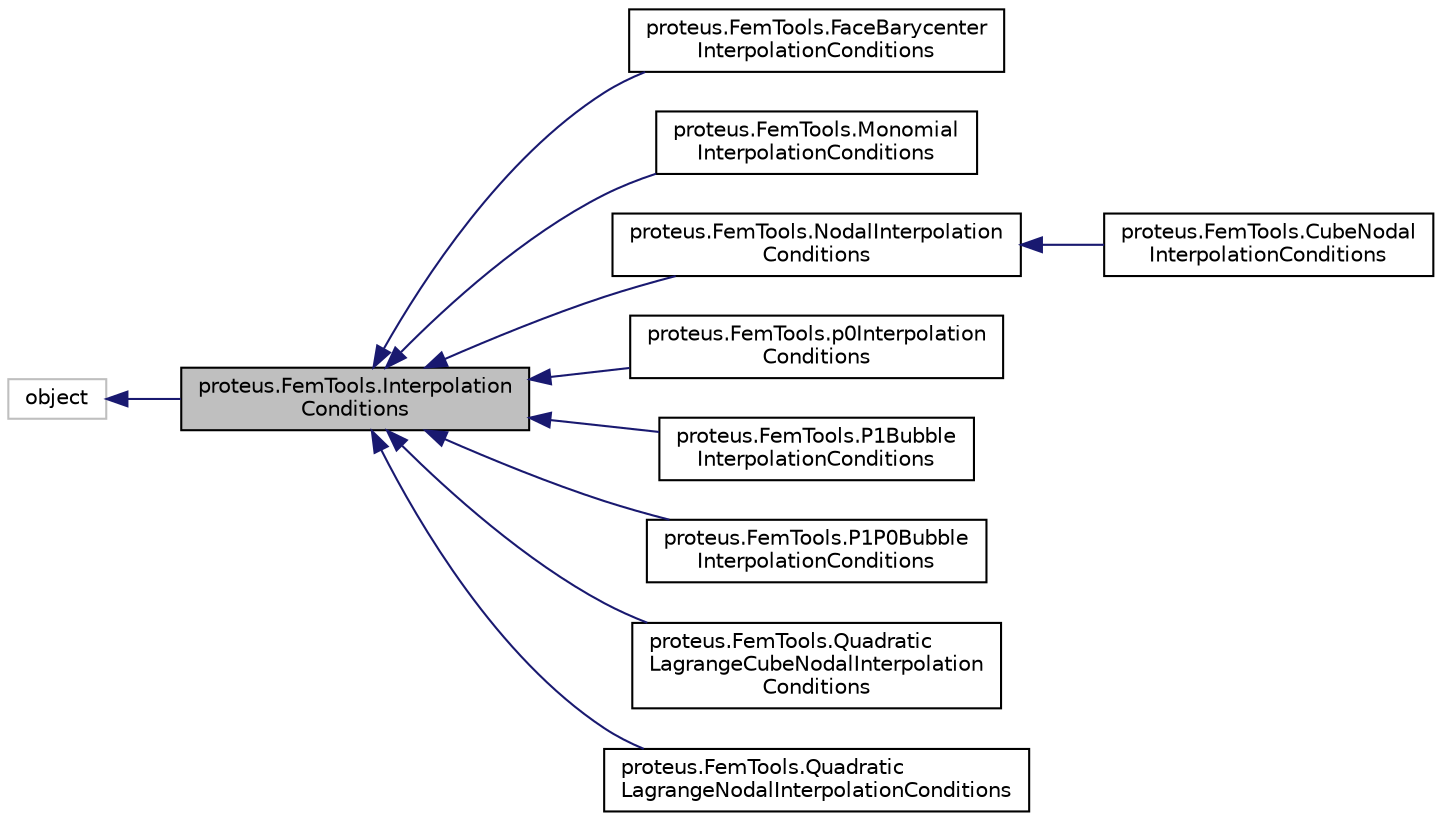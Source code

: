 digraph "proteus.FemTools.InterpolationConditions"
{
 // LATEX_PDF_SIZE
  edge [fontname="Helvetica",fontsize="10",labelfontname="Helvetica",labelfontsize="10"];
  node [fontname="Helvetica",fontsize="10",shape=record];
  rankdir="LR";
  Node1 [label="proteus.FemTools.Interpolation\lConditions",height=0.2,width=0.4,color="black", fillcolor="grey75", style="filled", fontcolor="black",tooltip=" "];
  Node2 -> Node1 [dir="back",color="midnightblue",fontsize="10",style="solid",fontname="Helvetica"];
  Node2 [label="object",height=0.2,width=0.4,color="grey75", fillcolor="white", style="filled",tooltip=" "];
  Node1 -> Node3 [dir="back",color="midnightblue",fontsize="10",style="solid",fontname="Helvetica"];
  Node3 [label="proteus.FemTools.FaceBarycenter\lInterpolationConditions",height=0.2,width=0.4,color="black", fillcolor="white", style="filled",URL="$classproteus_1_1FemTools_1_1FaceBarycenterInterpolationConditions.html",tooltip=" "];
  Node1 -> Node4 [dir="back",color="midnightblue",fontsize="10",style="solid",fontname="Helvetica"];
  Node4 [label="proteus.FemTools.Monomial\lInterpolationConditions",height=0.2,width=0.4,color="black", fillcolor="white", style="filled",URL="$classproteus_1_1FemTools_1_1MonomialInterpolationConditions.html",tooltip=" "];
  Node1 -> Node5 [dir="back",color="midnightblue",fontsize="10",style="solid",fontname="Helvetica"];
  Node5 [label="proteus.FemTools.NodalInterpolation\lConditions",height=0.2,width=0.4,color="black", fillcolor="white", style="filled",URL="$classproteus_1_1FemTools_1_1NodalInterpolationConditions.html",tooltip=" "];
  Node5 -> Node6 [dir="back",color="midnightblue",fontsize="10",style="solid",fontname="Helvetica"];
  Node6 [label="proteus.FemTools.CubeNodal\lInterpolationConditions",height=0.2,width=0.4,color="black", fillcolor="white", style="filled",URL="$classproteus_1_1FemTools_1_1CubeNodalInterpolationConditions.html",tooltip=" "];
  Node1 -> Node7 [dir="back",color="midnightblue",fontsize="10",style="solid",fontname="Helvetica"];
  Node7 [label="proteus.FemTools.p0Interpolation\lConditions",height=0.2,width=0.4,color="black", fillcolor="white", style="filled",URL="$classproteus_1_1FemTools_1_1p0InterpolationConditions.html",tooltip=" "];
  Node1 -> Node8 [dir="back",color="midnightblue",fontsize="10",style="solid",fontname="Helvetica"];
  Node8 [label="proteus.FemTools.P1Bubble\lInterpolationConditions",height=0.2,width=0.4,color="black", fillcolor="white", style="filled",URL="$classproteus_1_1FemTools_1_1P1BubbleInterpolationConditions.html",tooltip=" "];
  Node1 -> Node9 [dir="back",color="midnightblue",fontsize="10",style="solid",fontname="Helvetica"];
  Node9 [label="proteus.FemTools.P1P0Bubble\lInterpolationConditions",height=0.2,width=0.4,color="black", fillcolor="white", style="filled",URL="$classproteus_1_1FemTools_1_1P1P0BubbleInterpolationConditions.html",tooltip=" "];
  Node1 -> Node10 [dir="back",color="midnightblue",fontsize="10",style="solid",fontname="Helvetica"];
  Node10 [label="proteus.FemTools.Quadratic\lLagrangeCubeNodalInterpolation\lConditions",height=0.2,width=0.4,color="black", fillcolor="white", style="filled",URL="$classproteus_1_1FemTools_1_1QuadraticLagrangeCubeNodalInterpolationConditions.html",tooltip=" "];
  Node1 -> Node11 [dir="back",color="midnightblue",fontsize="10",style="solid",fontname="Helvetica"];
  Node11 [label="proteus.FemTools.Quadratic\lLagrangeNodalInterpolationConditions",height=0.2,width=0.4,color="black", fillcolor="white", style="filled",URL="$classproteus_1_1FemTools_1_1QuadraticLagrangeNodalInterpolationConditions.html",tooltip=" "];
}
